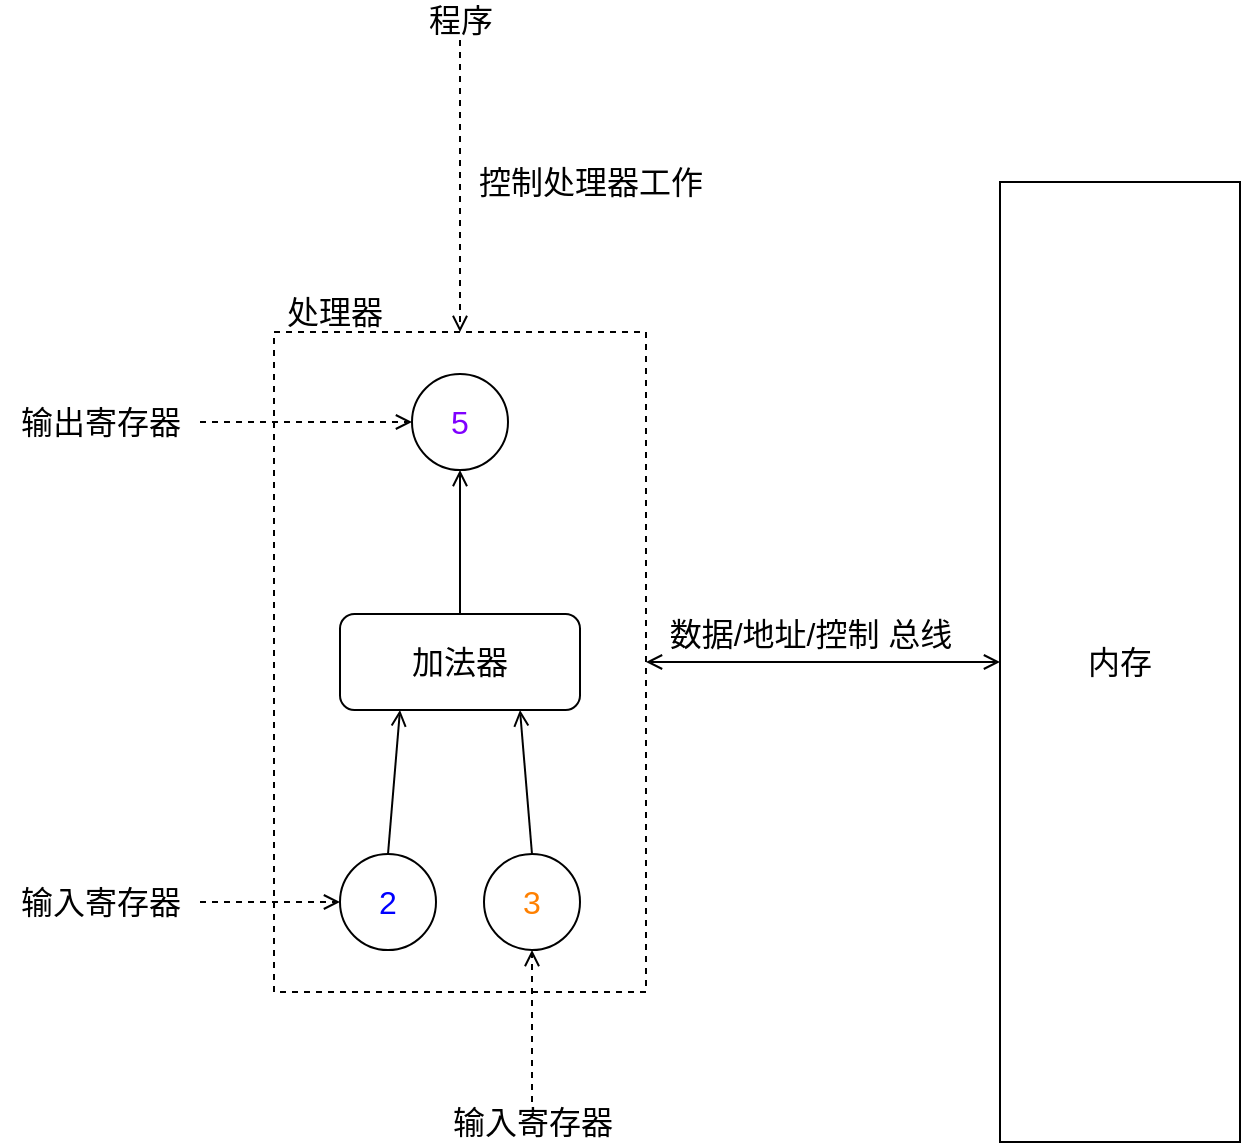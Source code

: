 <mxfile version="12.9.3" type="device" pages="4"><diagram id="uOIlTjji3gDcvAi105LW" name="arch"><mxGraphModel dx="946" dy="725" grid="1" gridSize="10" guides="1" tooltips="1" connect="1" arrows="1" fold="1" page="1" pageScale="1" pageWidth="850" pageHeight="1100" math="0" shadow="0"><root><mxCell id="0"/><mxCell id="1" parent="0"/><mxCell id="PrMOnffDi-Mh8vBLkD7M-12" style="edgeStyle=none;rounded=0;orthogonalLoop=1;jettySize=auto;html=1;exitX=1;exitY=0.5;exitDx=0;exitDy=0;entryX=0;entryY=0.5;entryDx=0;entryDy=0;startArrow=open;startFill=0;endArrow=open;endFill=0;fontSize=16;fontColor=#000000;" parent="1" source="PrMOnffDi-Mh8vBLkD7M-11" target="PrMOnffDi-Mh8vBLkD7M-9" edge="1"><mxGeometry relative="1" as="geometry"/></mxCell><mxCell id="PrMOnffDi-Mh8vBLkD7M-11" value="" style="rounded=0;whiteSpace=wrap;html=1;fontSize=16;fontColor=#7F00FF;fillColor=none;dashed=1;" parent="1" vertex="1"><mxGeometry x="177" y="265" width="186" height="330" as="geometry"/></mxCell><mxCell id="PrMOnffDi-Mh8vBLkD7M-8" style="edgeStyle=none;rounded=0;orthogonalLoop=1;jettySize=auto;html=1;exitX=0.5;exitY=0;exitDx=0;exitDy=0;startArrow=none;startFill=0;endArrow=open;endFill=0;fontSize=16;" parent="1" source="PrMOnffDi-Mh8vBLkD7M-2" target="PrMOnffDi-Mh8vBLkD7M-7" edge="1"><mxGeometry relative="1" as="geometry"/></mxCell><mxCell id="PrMOnffDi-Mh8vBLkD7M-2" value="加法器" style="rounded=1;whiteSpace=wrap;html=1;fontSize=16;" parent="1" vertex="1"><mxGeometry x="210" y="406" width="120" height="48" as="geometry"/></mxCell><mxCell id="PrMOnffDi-Mh8vBLkD7M-5" style="rounded=0;orthogonalLoop=1;jettySize=auto;html=1;exitX=0.5;exitY=0;exitDx=0;exitDy=0;entryX=0.25;entryY=1;entryDx=0;entryDy=0;fontSize=16;startArrow=none;startFill=0;endArrow=open;endFill=0;" parent="1" source="PrMOnffDi-Mh8vBLkD7M-3" target="PrMOnffDi-Mh8vBLkD7M-2" edge="1"><mxGeometry relative="1" as="geometry"/></mxCell><mxCell id="PrMOnffDi-Mh8vBLkD7M-3" value="2" style="ellipse;whiteSpace=wrap;html=1;aspect=fixed;fontSize=16;fontColor=#0000FF;" parent="1" vertex="1"><mxGeometry x="210" y="526" width="48" height="48" as="geometry"/></mxCell><mxCell id="PrMOnffDi-Mh8vBLkD7M-6" style="rounded=0;orthogonalLoop=1;jettySize=auto;html=1;exitX=0.5;exitY=0;exitDx=0;exitDy=0;fontSize=16;entryX=0.75;entryY=1;entryDx=0;entryDy=0;startArrow=none;startFill=0;endArrow=open;endFill=0;" parent="1" source="PrMOnffDi-Mh8vBLkD7M-4" target="PrMOnffDi-Mh8vBLkD7M-2" edge="1"><mxGeometry relative="1" as="geometry"><mxPoint x="295" y="496" as="sourcePoint"/><mxPoint x="295.96" y="452.992" as="targetPoint"/></mxGeometry></mxCell><mxCell id="PrMOnffDi-Mh8vBLkD7M-4" value="3" style="ellipse;whiteSpace=wrap;html=1;aspect=fixed;fontSize=16;fontColor=#FF8000;" parent="1" vertex="1"><mxGeometry x="282" y="526" width="48" height="48" as="geometry"/></mxCell><mxCell id="PrMOnffDi-Mh8vBLkD7M-7" value="5" style="ellipse;whiteSpace=wrap;html=1;aspect=fixed;fontSize=16;fontColor=#7F00FF;" parent="1" vertex="1"><mxGeometry x="246" y="286" width="48" height="48" as="geometry"/></mxCell><mxCell id="PrMOnffDi-Mh8vBLkD7M-9" value="内存" style="rounded=0;whiteSpace=wrap;html=1;fontSize=16;fontColor=#000000;" parent="1" vertex="1"><mxGeometry x="540" y="190" width="120" height="480" as="geometry"/></mxCell><mxCell id="PrMOnffDi-Mh8vBLkD7M-13" value="处理器" style="text;html=1;align=center;verticalAlign=middle;resizable=0;points=[];autosize=1;fontSize=16;fontColor=#000000;" parent="1" vertex="1"><mxGeometry x="177" y="245" width="60" height="20" as="geometry"/></mxCell><mxCell id="PrMOnffDi-Mh8vBLkD7M-14" value="数据/地址/控制 总线" style="text;html=1;align=center;verticalAlign=middle;resizable=0;points=[];autosize=1;fontSize=16;fontColor=#000000;" parent="1" vertex="1"><mxGeometry x="365" y="406" width="160" height="20" as="geometry"/></mxCell><mxCell id="PrMOnffDi-Mh8vBLkD7M-19" value="" style="edgeStyle=orthogonalEdgeStyle;rounded=0;orthogonalLoop=1;jettySize=auto;html=1;startArrow=none;startFill=0;endArrow=open;endFill=0;fontSize=16;fontColor=#000000;entryX=0;entryY=0.5;entryDx=0;entryDy=0;dashed=1;" parent="1" source="PrMOnffDi-Mh8vBLkD7M-18" target="PrMOnffDi-Mh8vBLkD7M-3" edge="1"><mxGeometry relative="1" as="geometry"/></mxCell><mxCell id="PrMOnffDi-Mh8vBLkD7M-18" value="输入寄存器" style="text;html=1;align=center;verticalAlign=middle;resizable=0;points=[];autosize=1;fontSize=16;fontColor=#000000;" parent="1" vertex="1"><mxGeometry x="40" y="540" width="100" height="20" as="geometry"/></mxCell><mxCell id="PrMOnffDi-Mh8vBLkD7M-22" value="" style="edgeStyle=orthogonalEdgeStyle;rounded=0;orthogonalLoop=1;jettySize=auto;html=1;dashed=1;startArrow=none;startFill=0;endArrow=open;endFill=0;fontSize=16;fontColor=#000000;entryX=0.5;entryY=0;entryDx=0;entryDy=0;" parent="1" source="PrMOnffDi-Mh8vBLkD7M-20" target="PrMOnffDi-Mh8vBLkD7M-11" edge="1"><mxGeometry relative="1" as="geometry"><mxPoint x="270" y="199" as="targetPoint"/></mxGeometry></mxCell><mxCell id="PrMOnffDi-Mh8vBLkD7M-20" value="程序" style="text;html=1;align=center;verticalAlign=middle;resizable=0;points=[];autosize=1;fontSize=16;fontColor=#000000;" parent="1" vertex="1"><mxGeometry x="245" y="99" width="50" height="20" as="geometry"/></mxCell><mxCell id="PrMOnffDi-Mh8vBLkD7M-23" value="控制处理器工作" style="text;html=1;align=center;verticalAlign=middle;resizable=0;points=[];autosize=1;fontSize=16;fontColor=#000000;" parent="1" vertex="1"><mxGeometry x="270" y="180" width="130" height="20" as="geometry"/></mxCell><mxCell id="PrMOnffDi-Mh8vBLkD7M-25" value="" style="edgeStyle=orthogonalEdgeStyle;rounded=0;orthogonalLoop=1;jettySize=auto;html=1;dashed=1;startArrow=none;startFill=0;endArrow=open;endFill=0;fontSize=16;fontColor=#000000;" parent="1" source="PrMOnffDi-Mh8vBLkD7M-24" target="PrMOnffDi-Mh8vBLkD7M-4" edge="1"><mxGeometry relative="1" as="geometry"/></mxCell><mxCell id="PrMOnffDi-Mh8vBLkD7M-24" value="输入寄存器" style="text;html=1;align=center;verticalAlign=middle;resizable=0;points=[];autosize=1;fontSize=16;fontColor=#000000;" parent="1" vertex="1"><mxGeometry x="256" y="650" width="100" height="20" as="geometry"/></mxCell><mxCell id="PrMOnffDi-Mh8vBLkD7M-27" value="" style="edgeStyle=orthogonalEdgeStyle;rounded=0;orthogonalLoop=1;jettySize=auto;html=1;dashed=1;startArrow=none;startFill=0;endArrow=open;endFill=0;fontSize=16;fontColor=#000000;entryX=0;entryY=0.5;entryDx=0;entryDy=0;" parent="1" source="PrMOnffDi-Mh8vBLkD7M-26" target="PrMOnffDi-Mh8vBLkD7M-7" edge="1"><mxGeometry relative="1" as="geometry"/></mxCell><mxCell id="PrMOnffDi-Mh8vBLkD7M-26" value="输出寄存器" style="text;html=1;align=center;verticalAlign=middle;resizable=0;points=[];autosize=1;fontSize=16;fontColor=#000000;" parent="1" vertex="1"><mxGeometry x="40" y="300" width="100" height="20" as="geometry"/></mxCell></root></mxGraphModel></diagram><diagram id="LoR1RXuF52UGPEMBCXz5" name="byte"><mxGraphModel dx="946" dy="725" grid="1" gridSize="10" guides="1" tooltips="1" connect="1" arrows="1" fold="1" page="1" pageScale="1" pageWidth="850" pageHeight="1100" math="0" shadow="0"><root><mxCell id="GXJ8bI8tRgwnvCCbshJh-0"/><mxCell id="GXJ8bI8tRgwnvCCbshJh-1" parent="GXJ8bI8tRgwnvCCbshJh-0"/><mxCell id="yhjRC7xYCY27ncHHbXBh-21" value="" style="rounded=0;whiteSpace=wrap;html=1;fillColor=none;fontSize=16;fontColor=#000000;dashed=1;" parent="GXJ8bI8tRgwnvCCbshJh-1" vertex="1"><mxGeometry x="205" y="200" width="320" height="110" as="geometry"/></mxCell><mxCell id="yhjRC7xYCY27ncHHbXBh-0" value="0" style="rounded=0;whiteSpace=wrap;html=1;fillColor=none;fontSize=16;fontColor=#000000;" parent="GXJ8bI8tRgwnvCCbshJh-1" vertex="1"><mxGeometry x="235" y="230" width="32" height="48" as="geometry"/></mxCell><mxCell id="yhjRC7xYCY27ncHHbXBh-1" value="1" style="rounded=0;whiteSpace=wrap;html=1;fillColor=none;fontSize=16;fontColor=#000000;" parent="GXJ8bI8tRgwnvCCbshJh-1" vertex="1"><mxGeometry x="267" y="230" width="32" height="48" as="geometry"/></mxCell><mxCell id="yhjRC7xYCY27ncHHbXBh-2" value="0" style="rounded=0;whiteSpace=wrap;html=1;fillColor=none;fontSize=16;fontColor=#000000;" parent="GXJ8bI8tRgwnvCCbshJh-1" vertex="1"><mxGeometry x="299" y="230" width="32" height="48" as="geometry"/></mxCell><mxCell id="yhjRC7xYCY27ncHHbXBh-3" value="1" style="rounded=0;whiteSpace=wrap;html=1;fillColor=none;fontSize=16;fontColor=#000000;" parent="GXJ8bI8tRgwnvCCbshJh-1" vertex="1"><mxGeometry x="331" y="230" width="32" height="48" as="geometry"/></mxCell><mxCell id="yhjRC7xYCY27ncHHbXBh-4" value="0" style="rounded=0;whiteSpace=wrap;html=1;fillColor=none;fontSize=16;fontColor=#000000;" parent="GXJ8bI8tRgwnvCCbshJh-1" vertex="1"><mxGeometry x="363" y="230" width="32" height="48" as="geometry"/></mxCell><mxCell id="yhjRC7xYCY27ncHHbXBh-5" value="0" style="rounded=0;whiteSpace=wrap;html=1;fillColor=none;fontSize=16;fontColor=#000000;" parent="GXJ8bI8tRgwnvCCbshJh-1" vertex="1"><mxGeometry x="395" y="230" width="32" height="48" as="geometry"/></mxCell><mxCell id="yhjRC7xYCY27ncHHbXBh-6" value="1" style="rounded=0;whiteSpace=wrap;html=1;fillColor=none;fontSize=16;fontColor=#000000;" parent="GXJ8bI8tRgwnvCCbshJh-1" vertex="1"><mxGeometry x="427" y="230" width="32" height="48" as="geometry"/></mxCell><mxCell id="yhjRC7xYCY27ncHHbXBh-7" value="1" style="rounded=0;whiteSpace=wrap;html=1;fillColor=none;fontSize=16;fontColor=#000000;" parent="GXJ8bI8tRgwnvCCbshJh-1" vertex="1"><mxGeometry x="459" y="230" width="32" height="48" as="geometry"/></mxCell><mxCell id="yhjRC7xYCY27ncHHbXBh-20" value="" style="edgeStyle=orthogonalEdgeStyle;rounded=0;orthogonalLoop=1;jettySize=auto;html=1;dashed=1;startArrow=none;startFill=0;endArrow=open;endFill=0;fontSize=16;fontColor=#000000;" parent="GXJ8bI8tRgwnvCCbshJh-1" source="yhjRC7xYCY27ncHHbXBh-8" target="yhjRC7xYCY27ncHHbXBh-19" edge="1"><mxGeometry relative="1" as="geometry"/></mxCell><mxCell id="yhjRC7xYCY27ncHHbXBh-8" value="7" style="text;html=1;align=center;verticalAlign=middle;resizable=0;points=[];autosize=1;fontSize=16;fontColor=#000000;" parent="GXJ8bI8tRgwnvCCbshJh-1" vertex="1"><mxGeometry x="241" y="280" width="20" height="20" as="geometry"/></mxCell><mxCell id="yhjRC7xYCY27ncHHbXBh-19" value="MSB" style="text;html=1;align=center;verticalAlign=middle;resizable=0;points=[];autosize=1;fontSize=16;fontColor=#000000;" parent="GXJ8bI8tRgwnvCCbshJh-1" vertex="1"><mxGeometry x="226" y="380" width="50" height="20" as="geometry"/></mxCell><mxCell id="yhjRC7xYCY27ncHHbXBh-9" value="6" style="text;html=1;align=center;verticalAlign=middle;resizable=0;points=[];autosize=1;fontSize=16;fontColor=#000000;" parent="GXJ8bI8tRgwnvCCbshJh-1" vertex="1"><mxGeometry x="273" y="280" width="20" height="20" as="geometry"/></mxCell><mxCell id="yhjRC7xYCY27ncHHbXBh-18" value="" style="edgeStyle=orthogonalEdgeStyle;rounded=0;orthogonalLoop=1;jettySize=auto;html=1;dashed=1;startArrow=none;startFill=0;endArrow=open;endFill=0;fontSize=16;fontColor=#000000;" parent="GXJ8bI8tRgwnvCCbshJh-1" source="yhjRC7xYCY27ncHHbXBh-10" target="yhjRC7xYCY27ncHHbXBh-17" edge="1"><mxGeometry relative="1" as="geometry"/></mxCell><mxCell id="yhjRC7xYCY27ncHHbXBh-10" value="0" style="text;html=1;align=center;verticalAlign=middle;resizable=0;points=[];autosize=1;fontSize=16;fontColor=#000000;" parent="GXJ8bI8tRgwnvCCbshJh-1" vertex="1"><mxGeometry x="465" y="280" width="20" height="20" as="geometry"/></mxCell><mxCell id="yhjRC7xYCY27ncHHbXBh-17" value="LSB" style="text;html=1;align=center;verticalAlign=middle;resizable=0;points=[];autosize=1;fontSize=16;fontColor=#000000;" parent="GXJ8bI8tRgwnvCCbshJh-1" vertex="1"><mxGeometry x="450" y="380" width="50" height="20" as="geometry"/></mxCell><mxCell id="yhjRC7xYCY27ncHHbXBh-11" value="1" style="text;html=1;align=center;verticalAlign=middle;resizable=0;points=[];autosize=1;fontSize=16;fontColor=#000000;" parent="GXJ8bI8tRgwnvCCbshJh-1" vertex="1"><mxGeometry x="433" y="280" width="20" height="20" as="geometry"/></mxCell><mxCell id="yhjRC7xYCY27ncHHbXBh-12" value="2" style="text;html=1;align=center;verticalAlign=middle;resizable=0;points=[];autosize=1;fontSize=16;fontColor=#000000;" parent="GXJ8bI8tRgwnvCCbshJh-1" vertex="1"><mxGeometry x="401" y="280" width="20" height="20" as="geometry"/></mxCell><mxCell id="yhjRC7xYCY27ncHHbXBh-13" value="3" style="text;html=1;align=center;verticalAlign=middle;resizable=0;points=[];autosize=1;fontSize=16;fontColor=#000000;" parent="GXJ8bI8tRgwnvCCbshJh-1" vertex="1"><mxGeometry x="369" y="280" width="20" height="20" as="geometry"/></mxCell><mxCell id="yhjRC7xYCY27ncHHbXBh-14" value="4" style="text;html=1;align=center;verticalAlign=middle;resizable=0;points=[];autosize=1;fontSize=16;fontColor=#000000;" parent="GXJ8bI8tRgwnvCCbshJh-1" vertex="1"><mxGeometry x="337" y="280" width="20" height="20" as="geometry"/></mxCell><mxCell id="yhjRC7xYCY27ncHHbXBh-15" value="5" style="text;html=1;align=center;verticalAlign=middle;resizable=0;points=[];autosize=1;fontSize=16;fontColor=#000000;" parent="GXJ8bI8tRgwnvCCbshJh-1" vertex="1"><mxGeometry x="305" y="280" width="20" height="20" as="geometry"/></mxCell><mxCell id="yhjRC7xYCY27ncHHbXBh-23" value="" style="edgeStyle=orthogonalEdgeStyle;rounded=0;orthogonalLoop=1;jettySize=auto;html=1;dashed=1;startArrow=none;startFill=0;endArrow=open;endFill=0;fontSize=16;fontColor=#000000;" parent="GXJ8bI8tRgwnvCCbshJh-1" source="yhjRC7xYCY27ncHHbXBh-22" target="yhjRC7xYCY27ncHHbXBh-21" edge="1"><mxGeometry relative="1" as="geometry"/></mxCell><mxCell id="yhjRC7xYCY27ncHHbXBh-22" value="Byte" style="text;html=1;align=center;verticalAlign=middle;resizable=0;points=[];autosize=1;fontSize=16;fontColor=#000000;" parent="GXJ8bI8tRgwnvCCbshJh-1" vertex="1"><mxGeometry x="595" y="245" width="50" height="20" as="geometry"/></mxCell><mxCell id="yhjRC7xYCY27ncHHbXBh-25" value="" style="edgeStyle=orthogonalEdgeStyle;rounded=0;orthogonalLoop=1;jettySize=auto;html=1;dashed=1;startArrow=none;startFill=0;endArrow=open;endFill=0;fontSize=16;fontColor=#000000;" parent="GXJ8bI8tRgwnvCCbshJh-1" source="yhjRC7xYCY27ncHHbXBh-24" target="yhjRC7xYCY27ncHHbXBh-7" edge="1"><mxGeometry relative="1" as="geometry"/></mxCell><mxCell id="yhjRC7xYCY27ncHHbXBh-27" value="" style="edgeStyle=orthogonalEdgeStyle;rounded=0;orthogonalLoop=1;jettySize=auto;html=1;dashed=1;startArrow=none;startFill=0;endArrow=open;endFill=0;fontSize=16;fontColor=#000000;entryX=0.5;entryY=0;entryDx=0;entryDy=0;" parent="GXJ8bI8tRgwnvCCbshJh-1" source="yhjRC7xYCY27ncHHbXBh-24" target="yhjRC7xYCY27ncHHbXBh-0" edge="1"><mxGeometry relative="1" as="geometry"><mxPoint x="380" y="130" as="targetPoint"/></mxGeometry></mxCell><mxCell id="yhjRC7xYCY27ncHHbXBh-24" value="Bit" style="text;html=1;align=center;verticalAlign=middle;resizable=0;points=[];autosize=1;fontSize=16;fontColor=#000000;" parent="GXJ8bI8tRgwnvCCbshJh-1" vertex="1"><mxGeometry x="460" y="120" width="30" height="20" as="geometry"/></mxCell></root></mxGraphModel></diagram><diagram id="ghIdxynrW1HvCVlKSTO9" name="const-variable"><mxGraphModel dx="946" dy="725" grid="1" gridSize="10" guides="1" tooltips="1" connect="1" arrows="1" fold="1" page="1" pageScale="1" pageWidth="850" pageHeight="1100" math="0" shadow="0"><root><mxCell id="66JVsiZhfqDm3YUVvojD-0"/><mxCell id="66JVsiZhfqDm3YUVvojD-1" parent="66JVsiZhfqDm3YUVvojD-0"/><mxCell id="8G5MJ_5OFW6IuUOWc3oW-9" style="edgeStyle=none;rounded=0;orthogonalLoop=1;jettySize=auto;html=1;exitX=1;exitY=0;exitDx=0;exitDy=0;dashed=1;startArrow=none;startFill=0;endArrow=none;endFill=0;fontSize=16;fontColor=#000000;" edge="1" parent="66JVsiZhfqDm3YUVvojD-1" source="8G5MJ_5OFW6IuUOWc3oW-0"><mxGeometry relative="1" as="geometry"><mxPoint x="685" y="140" as="targetPoint"/></mxGeometry></mxCell><mxCell id="8G5MJ_5OFW6IuUOWc3oW-0" value="10" style="rounded=0;whiteSpace=wrap;html=1;fillColor=none;fontSize=16;fontColor=#000000;" vertex="1" parent="66JVsiZhfqDm3YUVvojD-1"><mxGeometry x="365" y="140" width="120" height="48" as="geometry"/></mxCell><mxCell id="8G5MJ_5OFW6IuUOWc3oW-1" value="" style="rounded=0;whiteSpace=wrap;html=1;fillColor=none;fontSize=16;fontColor=#000000;" vertex="1" parent="66JVsiZhfqDm3YUVvojD-1"><mxGeometry x="365" y="188" width="120" height="96" as="geometry"/></mxCell><mxCell id="8G5MJ_5OFW6IuUOWc3oW-8" style="rounded=0;orthogonalLoop=1;jettySize=auto;html=1;exitX=1;exitY=1;exitDx=0;exitDy=0;dashed=1;startArrow=none;startFill=0;endArrow=none;endFill=0;fontSize=16;fontColor=#000000;" edge="1" parent="66JVsiZhfqDm3YUVvojD-1"><mxGeometry relative="1" as="geometry"><mxPoint x="685" y="284" as="targetPoint"/><mxPoint x="485" y="284" as="sourcePoint"/></mxGeometry></mxCell><mxCell id="8G5MJ_5OFW6IuUOWc3oW-3" value="100" style="rounded=0;whiteSpace=wrap;html=1;fillColor=none;fontSize=16;fontColor=#000000;" vertex="1" parent="66JVsiZhfqDm3YUVvojD-1"><mxGeometry x="365" y="284" width="120" height="48" as="geometry"/></mxCell><mxCell id="8G5MJ_5OFW6IuUOWc3oW-4" value="120" style="rounded=0;whiteSpace=wrap;html=1;fillColor=none;fontSize=16;fontColor=#000000;" vertex="1" parent="66JVsiZhfqDm3YUVvojD-1"><mxGeometry x="365" y="332" width="120" height="48" as="geometry"/></mxCell><mxCell id="8G5MJ_5OFW6IuUOWc3oW-5" value="" style="rounded=0;whiteSpace=wrap;html=1;fillColor=none;fontSize=16;fontColor=#000000;" vertex="1" parent="66JVsiZhfqDm3YUVvojD-1"><mxGeometry x="365" y="380" width="120" height="144" as="geometry"/></mxCell><mxCell id="8G5MJ_5OFW6IuUOWc3oW-11" style="edgeStyle=none;rounded=0;orthogonalLoop=1;jettySize=auto;html=1;exitX=1;exitY=1;exitDx=0;exitDy=0;dashed=1;startArrow=none;startFill=0;endArrow=none;endFill=0;fontSize=16;fontColor=#000000;" edge="1" parent="66JVsiZhfqDm3YUVvojD-1"><mxGeometry relative="1" as="geometry"><mxPoint x="685" y="524" as="targetPoint"/><mxPoint x="485" y="524" as="sourcePoint"/></mxGeometry></mxCell><mxCell id="8G5MJ_5OFW6IuUOWc3oW-10" value="只读区域" style="text;html=1;align=center;verticalAlign=middle;resizable=0;points=[];autosize=1;fontSize=16;fontColor=#000000;" vertex="1" parent="66JVsiZhfqDm3YUVvojD-1"><mxGeometry x="551" y="202" width="80" height="20" as="geometry"/></mxCell><mxCell id="8G5MJ_5OFW6IuUOWc3oW-12" value="读写区域" style="text;html=1;align=center;verticalAlign=middle;resizable=0;points=[];autosize=1;fontSize=16;fontColor=#000000;" vertex="1" parent="66JVsiZhfqDm3YUVvojD-1"><mxGeometry x="551" y="394" width="80" height="20" as="geometry"/></mxCell><mxCell id="8G5MJ_5OFW6IuUOWc3oW-15" value="" style="edgeStyle=none;rounded=0;orthogonalLoop=1;jettySize=auto;html=1;dashed=1;startArrow=none;startFill=0;endArrow=open;endFill=0;fontSize=16;fontColor=#000000;entryX=0;entryY=0.5;entryDx=0;entryDy=0;" edge="1" parent="66JVsiZhfqDm3YUVvojD-1" source="8G5MJ_5OFW6IuUOWc3oW-13" target="8G5MJ_5OFW6IuUOWc3oW-0"><mxGeometry relative="1" as="geometry"><mxPoint x="345" y="164" as="targetPoint"/></mxGeometry></mxCell><mxCell id="8G5MJ_5OFW6IuUOWc3oW-13" value="const_value" style="text;html=1;align=center;verticalAlign=middle;resizable=0;points=[];autosize=1;fontSize=16;fontColor=#000000;" vertex="1" parent="66JVsiZhfqDm3YUVvojD-1"><mxGeometry x="165" y="154" width="100" height="20" as="geometry"/></mxCell><mxCell id="8G5MJ_5OFW6IuUOWc3oW-18" value="" style="edgeStyle=none;rounded=0;orthogonalLoop=1;jettySize=auto;html=1;dashed=1;startArrow=none;startFill=0;endArrow=open;endFill=0;fontSize=16;fontColor=#000000;entryX=0;entryY=0.5;entryDx=0;entryDy=0;" edge="1" parent="66JVsiZhfqDm3YUVvojD-1" source="8G5MJ_5OFW6IuUOWc3oW-16" target="8G5MJ_5OFW6IuUOWc3oW-3"><mxGeometry relative="1" as="geometry"><mxPoint x="340" y="308" as="targetPoint"/></mxGeometry></mxCell><mxCell id="8G5MJ_5OFW6IuUOWc3oW-16" value="variable_1" style="text;html=1;align=center;verticalAlign=middle;resizable=0;points=[];autosize=1;fontSize=16;fontColor=#000000;" vertex="1" parent="66JVsiZhfqDm3YUVvojD-1"><mxGeometry x="170" y="298" width="90" height="20" as="geometry"/></mxCell><mxCell id="8G5MJ_5OFW6IuUOWc3oW-21" value="" style="edgeStyle=none;rounded=0;orthogonalLoop=1;jettySize=auto;html=1;dashed=1;startArrow=none;startFill=0;endArrow=open;endFill=0;fontSize=16;fontColor=#000000;entryX=0;entryY=0.5;entryDx=0;entryDy=0;" edge="1" parent="66JVsiZhfqDm3YUVvojD-1" source="8G5MJ_5OFW6IuUOWc3oW-19" target="8G5MJ_5OFW6IuUOWc3oW-4"><mxGeometry relative="1" as="geometry"><mxPoint x="340" y="356" as="targetPoint"/></mxGeometry></mxCell><mxCell id="8G5MJ_5OFW6IuUOWc3oW-19" value="variable_2" style="text;html=1;align=center;verticalAlign=middle;resizable=0;points=[];autosize=1;fontSize=16;fontColor=#000000;" vertex="1" parent="66JVsiZhfqDm3YUVvojD-1"><mxGeometry x="170" y="346" width="90" height="20" as="geometry"/></mxCell><mxCell id="8G5MJ_5OFW6IuUOWc3oW-22" value="0x1000" style="text;html=1;align=center;verticalAlign=middle;resizable=0;points=[];autosize=1;fontSize=16;fontColor=#000000;" vertex="1" parent="66JVsiZhfqDm3YUVvojD-1"><mxGeometry x="295" y="140" width="70" height="20" as="geometry"/></mxCell><mxCell id="8G5MJ_5OFW6IuUOWc3oW-23" value="0x4000" style="text;html=1;align=center;verticalAlign=middle;resizable=0;points=[];autosize=1;fontSize=16;fontColor=#000000;" vertex="1" parent="66JVsiZhfqDm3YUVvojD-1"><mxGeometry x="295" y="284" width="70" height="20" as="geometry"/></mxCell><mxCell id="8G5MJ_5OFW6IuUOWc3oW-24" value="内存" style="text;html=1;align=center;verticalAlign=middle;resizable=0;points=[];autosize=1;fontSize=16;fontColor=#000000;" vertex="1" parent="66JVsiZhfqDm3YUVvojD-1"><mxGeometry x="400" y="120" width="50" height="20" as="geometry"/></mxCell></root></mxGraphModel></diagram><diagram id="JguXkH9-koofYsRZtdrN" name="array"><mxGraphModel dx="946" dy="725" grid="1" gridSize="10" guides="1" tooltips="1" connect="1" arrows="1" fold="1" page="1" pageScale="1" pageWidth="850" pageHeight="1100" math="0" shadow="0"><root><mxCell id="VavsmPV79ZbiviIYX3iu-0"/><mxCell id="VavsmPV79ZbiviIYX3iu-1" parent="VavsmPV79ZbiviIYX3iu-0"/><mxCell id="zexqT-Oyv60lYKZLwHDu-0" value="" style="rounded=0;whiteSpace=wrap;html=1;fillColor=none;fontSize=16;fontColor=#000000;dashed=1;" vertex="1" parent="VavsmPV79ZbiviIYX3iu-1"><mxGeometry x="205" y="200" width="320" height="110" as="geometry"/></mxCell><mxCell id="VavsmPV79ZbiviIYX3iu-3" value="3" style="rounded=0;whiteSpace=wrap;html=1;fillColor=none;fontSize=16;fontColor=#000000;" vertex="1" parent="VavsmPV79ZbiviIYX3iu-1"><mxGeometry x="235" y="230" width="32" height="48" as="geometry"/></mxCell><mxCell id="VavsmPV79ZbiviIYX3iu-4" value="8" style="rounded=0;whiteSpace=wrap;html=1;fillColor=none;fontSize=16;fontColor=#000000;" vertex="1" parent="VavsmPV79ZbiviIYX3iu-1"><mxGeometry x="267" y="230" width="32" height="48" as="geometry"/></mxCell><mxCell id="VavsmPV79ZbiviIYX3iu-5" value="4" style="rounded=0;whiteSpace=wrap;html=1;fillColor=none;fontSize=16;fontColor=#000000;" vertex="1" parent="VavsmPV79ZbiviIYX3iu-1"><mxGeometry x="299" y="230" width="32" height="48" as="geometry"/></mxCell><mxCell id="VavsmPV79ZbiviIYX3iu-6" value="5" style="rounded=0;whiteSpace=wrap;html=1;fillColor=none;fontSize=16;fontColor=#000000;" vertex="1" parent="VavsmPV79ZbiviIYX3iu-1"><mxGeometry x="331" y="230" width="32" height="48" as="geometry"/></mxCell><mxCell id="VavsmPV79ZbiviIYX3iu-7" value="7" style="rounded=0;whiteSpace=wrap;html=1;fillColor=none;fontSize=16;fontColor=#000000;" vertex="1" parent="VavsmPV79ZbiviIYX3iu-1"><mxGeometry x="363" y="230" width="32" height="48" as="geometry"/></mxCell><mxCell id="VavsmPV79ZbiviIYX3iu-8" value="9" style="rounded=0;whiteSpace=wrap;html=1;fillColor=none;fontSize=16;fontColor=#000000;" vertex="1" parent="VavsmPV79ZbiviIYX3iu-1"><mxGeometry x="395" y="230" width="32" height="48" as="geometry"/></mxCell><mxCell id="VavsmPV79ZbiviIYX3iu-9" value="1" style="rounded=0;whiteSpace=wrap;html=1;fillColor=none;fontSize=16;fontColor=#000000;" vertex="1" parent="VavsmPV79ZbiviIYX3iu-1"><mxGeometry x="427" y="230" width="32" height="48" as="geometry"/></mxCell><mxCell id="VavsmPV79ZbiviIYX3iu-10" value="2" style="rounded=0;whiteSpace=wrap;html=1;fillColor=none;fontSize=16;fontColor=#000000;" vertex="1" parent="VavsmPV79ZbiviIYX3iu-1"><mxGeometry x="459" y="230" width="32" height="48" as="geometry"/></mxCell><mxCell id="VavsmPV79ZbiviIYX3iu-12" value="0" style="text;html=1;align=center;verticalAlign=middle;resizable=0;points=[];autosize=1;fontSize=16;fontColor=#000000;" vertex="1" parent="VavsmPV79ZbiviIYX3iu-1"><mxGeometry x="241" y="280" width="20" height="20" as="geometry"/></mxCell><mxCell id="VavsmPV79ZbiviIYX3iu-14" value="1" style="text;html=1;align=center;verticalAlign=middle;resizable=0;points=[];autosize=1;fontSize=16;fontColor=#000000;" vertex="1" parent="VavsmPV79ZbiviIYX3iu-1"><mxGeometry x="273" y="280" width="20" height="20" as="geometry"/></mxCell><mxCell id="VavsmPV79ZbiviIYX3iu-16" value="7" style="text;html=1;align=center;verticalAlign=middle;resizable=0;points=[];autosize=1;fontSize=16;fontColor=#000000;" vertex="1" parent="VavsmPV79ZbiviIYX3iu-1"><mxGeometry x="465" y="280" width="20" height="20" as="geometry"/></mxCell><mxCell id="VavsmPV79ZbiviIYX3iu-18" value="6" style="text;html=1;align=center;verticalAlign=middle;resizable=0;points=[];autosize=1;fontSize=16;fontColor=#000000;" vertex="1" parent="VavsmPV79ZbiviIYX3iu-1"><mxGeometry x="433" y="280" width="20" height="20" as="geometry"/></mxCell><mxCell id="VavsmPV79ZbiviIYX3iu-19" value="5" style="text;html=1;align=center;verticalAlign=middle;resizable=0;points=[];autosize=1;fontSize=16;fontColor=#000000;" vertex="1" parent="VavsmPV79ZbiviIYX3iu-1"><mxGeometry x="401" y="280" width="20" height="20" as="geometry"/></mxCell><mxCell id="VavsmPV79ZbiviIYX3iu-20" value="4" style="text;html=1;align=center;verticalAlign=middle;resizable=0;points=[];autosize=1;fontSize=16;fontColor=#000000;" vertex="1" parent="VavsmPV79ZbiviIYX3iu-1"><mxGeometry x="369" y="280" width="20" height="20" as="geometry"/></mxCell><mxCell id="VavsmPV79ZbiviIYX3iu-21" value="3" style="text;html=1;align=center;verticalAlign=middle;resizable=0;points=[];autosize=1;fontSize=16;fontColor=#000000;" vertex="1" parent="VavsmPV79ZbiviIYX3iu-1"><mxGeometry x="337" y="280" width="20" height="20" as="geometry"/></mxCell><mxCell id="VavsmPV79ZbiviIYX3iu-22" value="2" style="text;html=1;align=center;verticalAlign=middle;resizable=0;points=[];autosize=1;fontSize=16;fontColor=#000000;" vertex="1" parent="VavsmPV79ZbiviIYX3iu-1"><mxGeometry x="305" y="280" width="20" height="20" as="geometry"/></mxCell><mxCell id="zexqT-Oyv60lYKZLwHDu-2" value="" style="edgeStyle=orthogonalEdgeStyle;rounded=0;orthogonalLoop=1;jettySize=auto;html=1;startArrow=none;startFill=0;endArrow=open;endFill=0;strokeColor=#000000;fontSize=14;fontColor=#000000;" edge="1" parent="VavsmPV79ZbiviIYX3iu-1" source="zexqT-Oyv60lYKZLwHDu-1" target="zexqT-Oyv60lYKZLwHDu-0"><mxGeometry relative="1" as="geometry"/></mxCell><mxCell id="zexqT-Oyv60lYKZLwHDu-1" value="array" style="text;html=1;align=center;verticalAlign=middle;resizable=0;points=[];autosize=1;fontSize=14;fontColor=#000000;" vertex="1" parent="VavsmPV79ZbiviIYX3iu-1"><mxGeometry x="90" y="245" width="50" height="20" as="geometry"/></mxCell><mxCell id="zexqT-Oyv60lYKZLwHDu-4" value="" style="edgeStyle=orthogonalEdgeStyle;rounded=0;orthogonalLoop=1;jettySize=auto;html=1;startArrow=none;startFill=0;endArrow=open;endFill=0;strokeColor=#000000;fontSize=14;fontColor=#000000;" edge="1" parent="VavsmPV79ZbiviIYX3iu-1" source="zexqT-Oyv60lYKZLwHDu-3" target="VavsmPV79ZbiviIYX3iu-5"><mxGeometry relative="1" as="geometry"/></mxCell><mxCell id="zexqT-Oyv60lYKZLwHDu-3" value="array[2]" style="text;html=1;align=center;verticalAlign=middle;resizable=0;points=[];autosize=1;fontSize=14;fontColor=#000000;" vertex="1" parent="VavsmPV79ZbiviIYX3iu-1"><mxGeometry x="285" y="110" width="60" height="20" as="geometry"/></mxCell></root></mxGraphModel></diagram></mxfile>